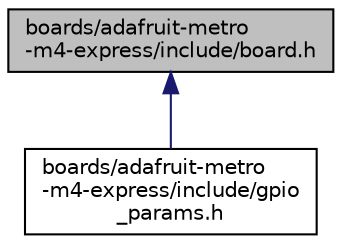 digraph "boards/adafruit-metro-m4-express/include/board.h"
{
 // LATEX_PDF_SIZE
  edge [fontname="Helvetica",fontsize="10",labelfontname="Helvetica",labelfontsize="10"];
  node [fontname="Helvetica",fontsize="10",shape=record];
  Node1 [label="boards/adafruit-metro\l-m4-express/include/board.h",height=0.2,width=0.4,color="black", fillcolor="grey75", style="filled", fontcolor="black",tooltip="Board specific definitions for the Adafruit Metro M4 Express."];
  Node1 -> Node2 [dir="back",color="midnightblue",fontsize="10",style="solid",fontname="Helvetica"];
  Node2 [label="boards/adafruit-metro\l-m4-express/include/gpio\l_params.h",height=0.2,width=0.4,color="black", fillcolor="white", style="filled",URL="$adafruit-metro-m4-express_2include_2gpio__params_8h.html",tooltip="Board specific configuration of direct mapped GPIOs."];
}
